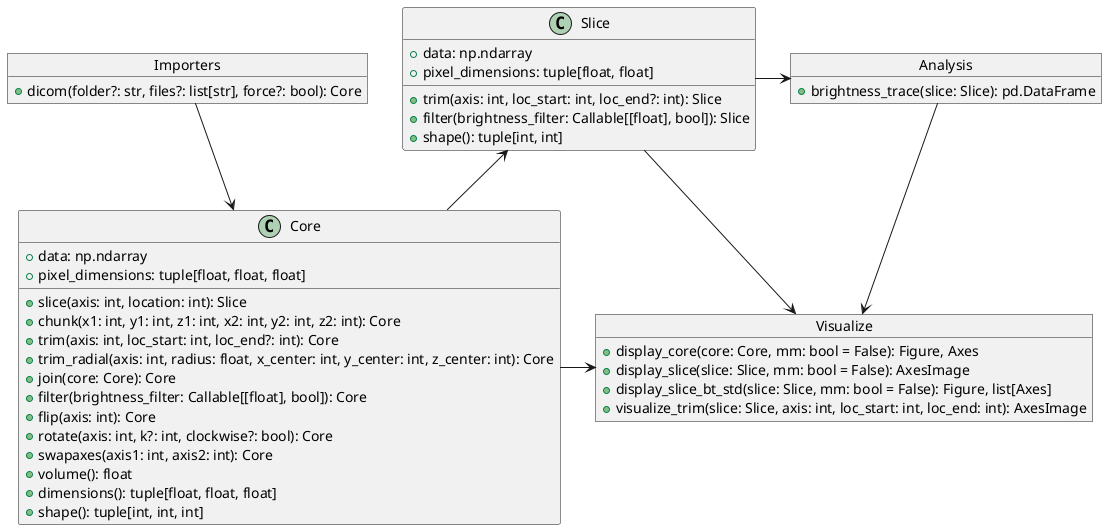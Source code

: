 @startuml
' left to right direction

object Importers {
 +dicom(folder?: str, files?: list[str], force?: bool): Core
}

class Core {
 +data: np.ndarray
 +pixel_dimensions: tuple[float, float, float]
 +slice(axis: int, location: int): Slice
 +chunk(x1: int, y1: int, z1: int, x2: int, y2: int, z2: int): Core
 +trim(axis: int, loc_start: int, loc_end?: int): Core
'  +trim_by_percent(axis: int, percent_start: float, percent_end?: float): Core
 +trim_radial(axis: int, radius: float, x_center: int, y_center: int, z_center: int): Core
 +join(core: Core): Core
 +filter(brightness_filter: Callable[[float], bool]): Core
 +flip(axis: int): Core
 +rotate(axis: int, k?: int, clockwise?: bool): Core
 +swapaxes(axis1: int, axis2: int): Core
 +volume(): float
 +dimensions(): tuple[float, float, float]
 +shape(): tuple[int, int, int]
}

class Slice {
 +data: np.ndarray
 +pixel_dimensions: tuple[float, float]
 +trim(axis: int, loc_start: int, loc_end?: int): Slice
 +filter(brightness_filter: Callable[[float], bool]): Slice
 +shape(): tuple[int, int]
}

object Analysis {
 +brightness_trace(slice: Slice): pd.DataFrame
}

object Visualize {
 +display_core(core: Core, mm: bool = False): Figure, Axes
 +display_slice(slice: Slice, mm: bool = False): AxesImage
 +display_slice_bt_std(slice: Slice, mm: bool = False): Figure, list[Axes]
 +visualize_trim(slice: Slice, axis: int, loc_start: int, loc_end: int): AxesImage
}

Importers --> Core
' Core -r-> Analysis : "                                "
Core -u-> Slice
Core -r-> Visualize
Slice -r-> Analysis
Slice -d-> Visualize
Analysis -d-> Visualize
' Visualize -u-> Analysis

' Core -[hidden]r-> Analysis
' Importers -r-> Slice
' Importers -u-> Visualize
@enduml


' Importers --> Core
' ' Core -r-> Analysis : "                                "
' Core -u-> Slice
' Core -r-> Visualize
' Slice --> Analysis
' Slice -r-> Visualize
' Analysis -d-> Visualize
' ' Visualize -u-> Analysis

' Importers -d-> Core
' ' Core -r-> Analysis
' Core -u-> Slice
' Core -r-> Visualize
' ' Slice --> Analysis
' Slice --> Visualize
' ' Analysis -d-> Visualize
' Visualize -d-> Analysis